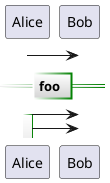 {
  "sha1": "fxyzufka0jiz6yu3o2rq0lwuwb0xnot",
  "insertion": {
    "when": "2024-06-01T09:03:06.850Z",
    "user": "plantuml@gmail.com"
  }
}
@startuml
skinparam sequenceDividerBackgroundColor #white-lightgrey
skinparam sequenceLifeLineBackgroundColor #white-lightgrey
skinparam sequenceDividerBorderColor #white|green
skinparam sequenceLifeLineBorderColor #white|green

Alice -> Bob
== foo ==
Alice -> Bob
activate Alice
Alice -> Bob

@enduml
